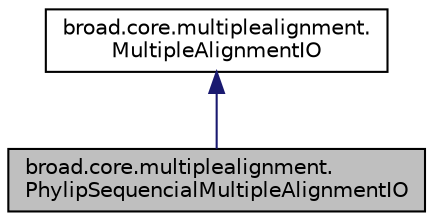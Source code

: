 digraph "broad.core.multiplealignment.PhylipSequencialMultipleAlignmentIO"
{
  edge [fontname="Helvetica",fontsize="10",labelfontname="Helvetica",labelfontsize="10"];
  node [fontname="Helvetica",fontsize="10",shape=record];
  Node1 [label="broad.core.multiplealignment.\lPhylipSequencialMultipleAlignmentIO",height=0.2,width=0.4,color="black", fillcolor="grey75", style="filled" fontcolor="black"];
  Node2 -> Node1 [dir="back",color="midnightblue",fontsize="10",style="solid",fontname="Helvetica"];
  Node2 [label="broad.core.multiplealignment.\lMultipleAlignmentIO",height=0.2,width=0.4,color="black", fillcolor="white", style="filled",URL="$interfacebroad_1_1core_1_1multiplealignment_1_1_multiple_alignment_i_o.html"];
}
